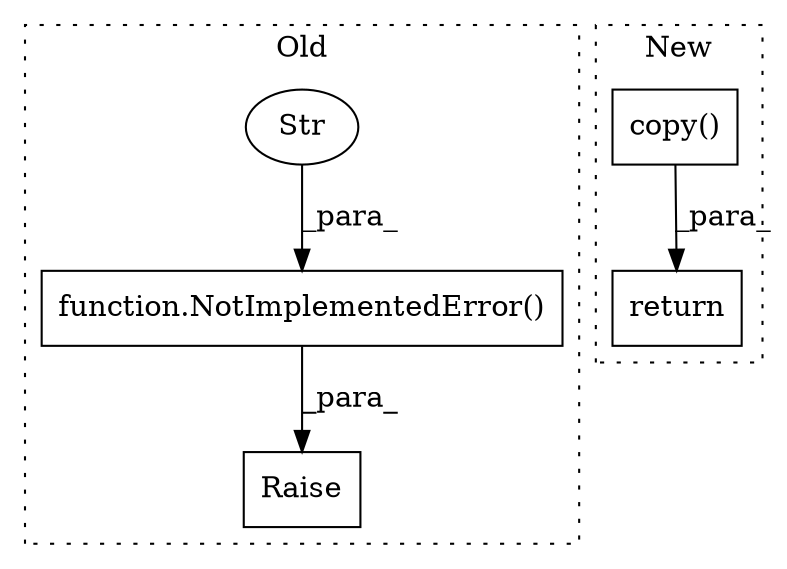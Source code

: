 digraph G {
subgraph cluster0 {
1 [label="function.NotImplementedError()" a="75" s="18338,18432" l="33,10" shape="box"];
3 [label="Raise" a="91" s="18332" l="6" shape="box"];
4 [label="Str" a="66" s="18371" l="61" shape="ellipse"];
label = "Old";
style="dotted";
}
subgraph cluster1 {
2 [label="copy()" a="75" s="21477" l="31" shape="box"];
5 [label="return" a="93" s="21394" l="7" shape="box"];
label = "New";
style="dotted";
}
1 -> 3 [label="_para_"];
2 -> 5 [label="_para_"];
4 -> 1 [label="_para_"];
}